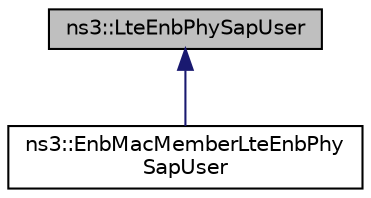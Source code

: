 digraph "ns3::LteEnbPhySapUser"
{
 // LATEX_PDF_SIZE
  edge [fontname="Helvetica",fontsize="10",labelfontname="Helvetica",labelfontsize="10"];
  node [fontname="Helvetica",fontsize="10",shape=record];
  Node1 [label="ns3::LteEnbPhySapUser",height=0.2,width=0.4,color="black", fillcolor="grey75", style="filled", fontcolor="black",tooltip="Service Access Point (SAP) offered by the eNB-PHY to the eNB-MAC."];
  Node1 -> Node2 [dir="back",color="midnightblue",fontsize="10",style="solid",fontname="Helvetica"];
  Node2 [label="ns3::EnbMacMemberLteEnbPhy\lSapUser",height=0.2,width=0.4,color="black", fillcolor="white", style="filled",URL="$classns3_1_1_enb_mac_member_lte_enb_phy_sap_user.html",tooltip="-------— PHY-SAP"];
}
